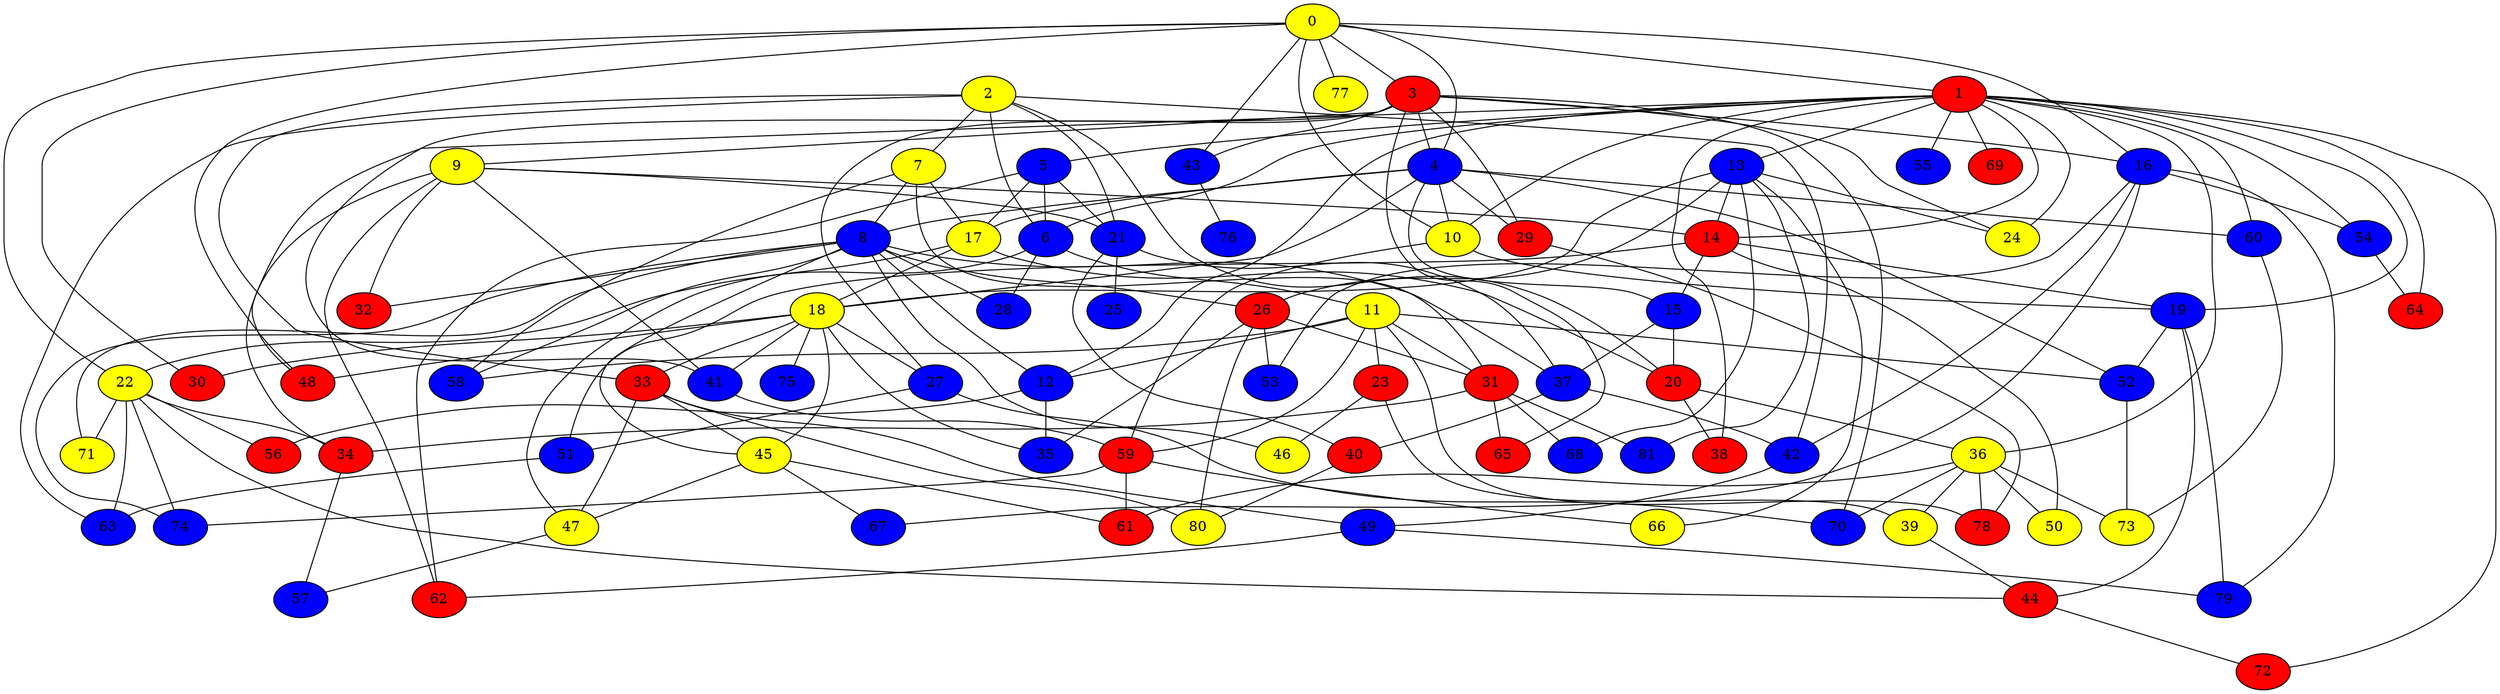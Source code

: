 graph {
0 [style = filled fillcolor = yellow];
1 [style = filled fillcolor = red];
2 [style = filled fillcolor = yellow];
3 [style = filled fillcolor = red];
4 [style = filled fillcolor = blue];
5 [style = filled fillcolor = blue];
6 [style = filled fillcolor = blue];
7 [style = filled fillcolor = yellow];
8 [style = filled fillcolor = blue];
9 [style = filled fillcolor = yellow];
10 [style = filled fillcolor = yellow];
11 [style = filled fillcolor = yellow];
12 [style = filled fillcolor = blue];
13 [style = filled fillcolor = blue];
14 [style = filled fillcolor = red];
15 [style = filled fillcolor = blue];
16 [style = filled fillcolor = blue];
17 [style = filled fillcolor = yellow];
18 [style = filled fillcolor = yellow];
19 [style = filled fillcolor = blue];
20 [style = filled fillcolor = red];
21 [style = filled fillcolor = blue];
22 [style = filled fillcolor = yellow];
23 [style = filled fillcolor = red];
24 [style = filled fillcolor = yellow];
25 [style = filled fillcolor = blue];
26 [style = filled fillcolor = red];
27 [style = filled fillcolor = blue];
28 [style = filled fillcolor = blue];
29 [style = filled fillcolor = red];
30 [style = filled fillcolor = red];
31 [style = filled fillcolor = red];
32 [style = filled fillcolor = red];
33 [style = filled fillcolor = red];
34 [style = filled fillcolor = red];
35 [style = filled fillcolor = blue];
36 [style = filled fillcolor = yellow];
37 [style = filled fillcolor = blue];
38 [style = filled fillcolor = red];
39 [style = filled fillcolor = yellow];
40 [style = filled fillcolor = red];
41 [style = filled fillcolor = blue];
42 [style = filled fillcolor = blue];
43 [style = filled fillcolor = blue];
44 [style = filled fillcolor = red];
45 [style = filled fillcolor = yellow];
46 [style = filled fillcolor = yellow];
47 [style = filled fillcolor = yellow];
48 [style = filled fillcolor = red];
49 [style = filled fillcolor = blue];
50 [style = filled fillcolor = yellow];
51 [style = filled fillcolor = blue];
52 [style = filled fillcolor = blue];
53 [style = filled fillcolor = blue];
54 [style = filled fillcolor = blue];
55 [style = filled fillcolor = blue];
56 [style = filled fillcolor = red];
57 [style = filled fillcolor = blue];
58 [style = filled fillcolor = blue];
59 [style = filled fillcolor = red];
60 [style = filled fillcolor = blue];
61 [style = filled fillcolor = red];
62 [style = filled fillcolor = red];
63 [style = filled fillcolor = blue];
64 [style = filled fillcolor = red];
65 [style = filled fillcolor = red];
66 [style = filled fillcolor = yellow];
67 [style = filled fillcolor = blue];
68 [style = filled fillcolor = blue];
69 [style = filled fillcolor = red];
70 [style = filled fillcolor = blue];
71 [style = filled fillcolor = yellow];
72 [style = filled fillcolor = red];
73 [style = filled fillcolor = yellow];
74 [style = filled fillcolor = blue];
75 [style = filled fillcolor = blue];
76 [style = filled fillcolor = blue];
77 [style = filled fillcolor = yellow];
78 [style = filled fillcolor = red];
79 [style = filled fillcolor = blue];
80 [style = filled fillcolor = yellow];
81 [style = filled fillcolor = blue];
0 -- 10;
0 -- 4;
0 -- 3;
0 -- 1;
0 -- 16;
0 -- 22;
0 -- 30;
0 -- 43;
0 -- 48;
0 -- 77;
1 -- 5;
1 -- 6;
1 -- 10;
1 -- 12;
1 -- 13;
1 -- 14;
1 -- 19;
1 -- 24;
1 -- 36;
1 -- 38;
1 -- 48;
1 -- 54;
1 -- 55;
1 -- 60;
1 -- 64;
1 -- 69;
1 -- 72;
2 -- 6;
2 -- 7;
2 -- 20;
2 -- 21;
2 -- 33;
2 -- 42;
2 -- 63;
3 -- 4;
3 -- 9;
3 -- 16;
3 -- 24;
3 -- 27;
3 -- 29;
3 -- 41;
3 -- 43;
3 -- 65;
3 -- 70;
4 -- 8;
4 -- 10;
4 -- 15;
4 -- 17;
4 -- 18;
4 -- 29;
4 -- 52;
4 -- 60;
5 -- 6;
5 -- 17;
5 -- 21;
5 -- 62;
6 -- 11;
6 -- 28;
6 -- 47;
7 -- 8;
7 -- 17;
7 -- 31;
7 -- 58;
8 -- 12;
8 -- 26;
8 -- 28;
8 -- 32;
8 -- 37;
8 -- 45;
8 -- 46;
8 -- 58;
8 -- 71;
8 -- 74;
9 -- 14;
9 -- 21;
9 -- 32;
9 -- 34;
9 -- 41;
9 -- 62;
10 -- 19;
10 -- 59;
11 -- 12;
11 -- 23;
11 -- 31;
11 -- 52;
11 -- 58;
11 -- 59;
11 -- 78;
12 -- 35;
12 -- 56;
13 -- 14;
13 -- 18;
13 -- 24;
13 -- 26;
13 -- 66;
13 -- 68;
13 -- 81;
14 -- 15;
14 -- 19;
14 -- 50;
14 -- 51;
15 -- 20;
15 -- 37;
16 -- 42;
16 -- 53;
16 -- 54;
16 -- 67;
16 -- 79;
17 -- 18;
17 -- 20;
17 -- 22;
18 -- 27;
18 -- 30;
18 -- 33;
18 -- 35;
18 -- 41;
18 -- 45;
18 -- 48;
18 -- 75;
19 -- 44;
19 -- 52;
19 -- 79;
20 -- 36;
20 -- 38;
21 -- 25;
21 -- 37;
21 -- 40;
22 -- 34;
22 -- 44;
22 -- 56;
22 -- 63;
22 -- 71;
22 -- 74;
23 -- 39;
23 -- 46;
26 -- 31;
26 -- 35;
26 -- 53;
26 -- 80;
27 -- 51;
27 -- 70;
29 -- 78;
31 -- 34;
31 -- 65;
31 -- 68;
31 -- 81;
33 -- 45;
33 -- 47;
33 -- 49;
33 -- 80;
34 -- 57;
36 -- 39;
36 -- 50;
36 -- 61;
36 -- 70;
36 -- 73;
36 -- 78;
37 -- 40;
37 -- 42;
39 -- 44;
40 -- 80;
41 -- 59;
42 -- 49;
43 -- 76;
44 -- 72;
45 -- 47;
45 -- 61;
45 -- 67;
47 -- 57;
49 -- 62;
49 -- 79;
51 -- 63;
52 -- 73;
54 -- 64;
59 -- 61;
59 -- 66;
59 -- 74;
60 -- 73;
}
